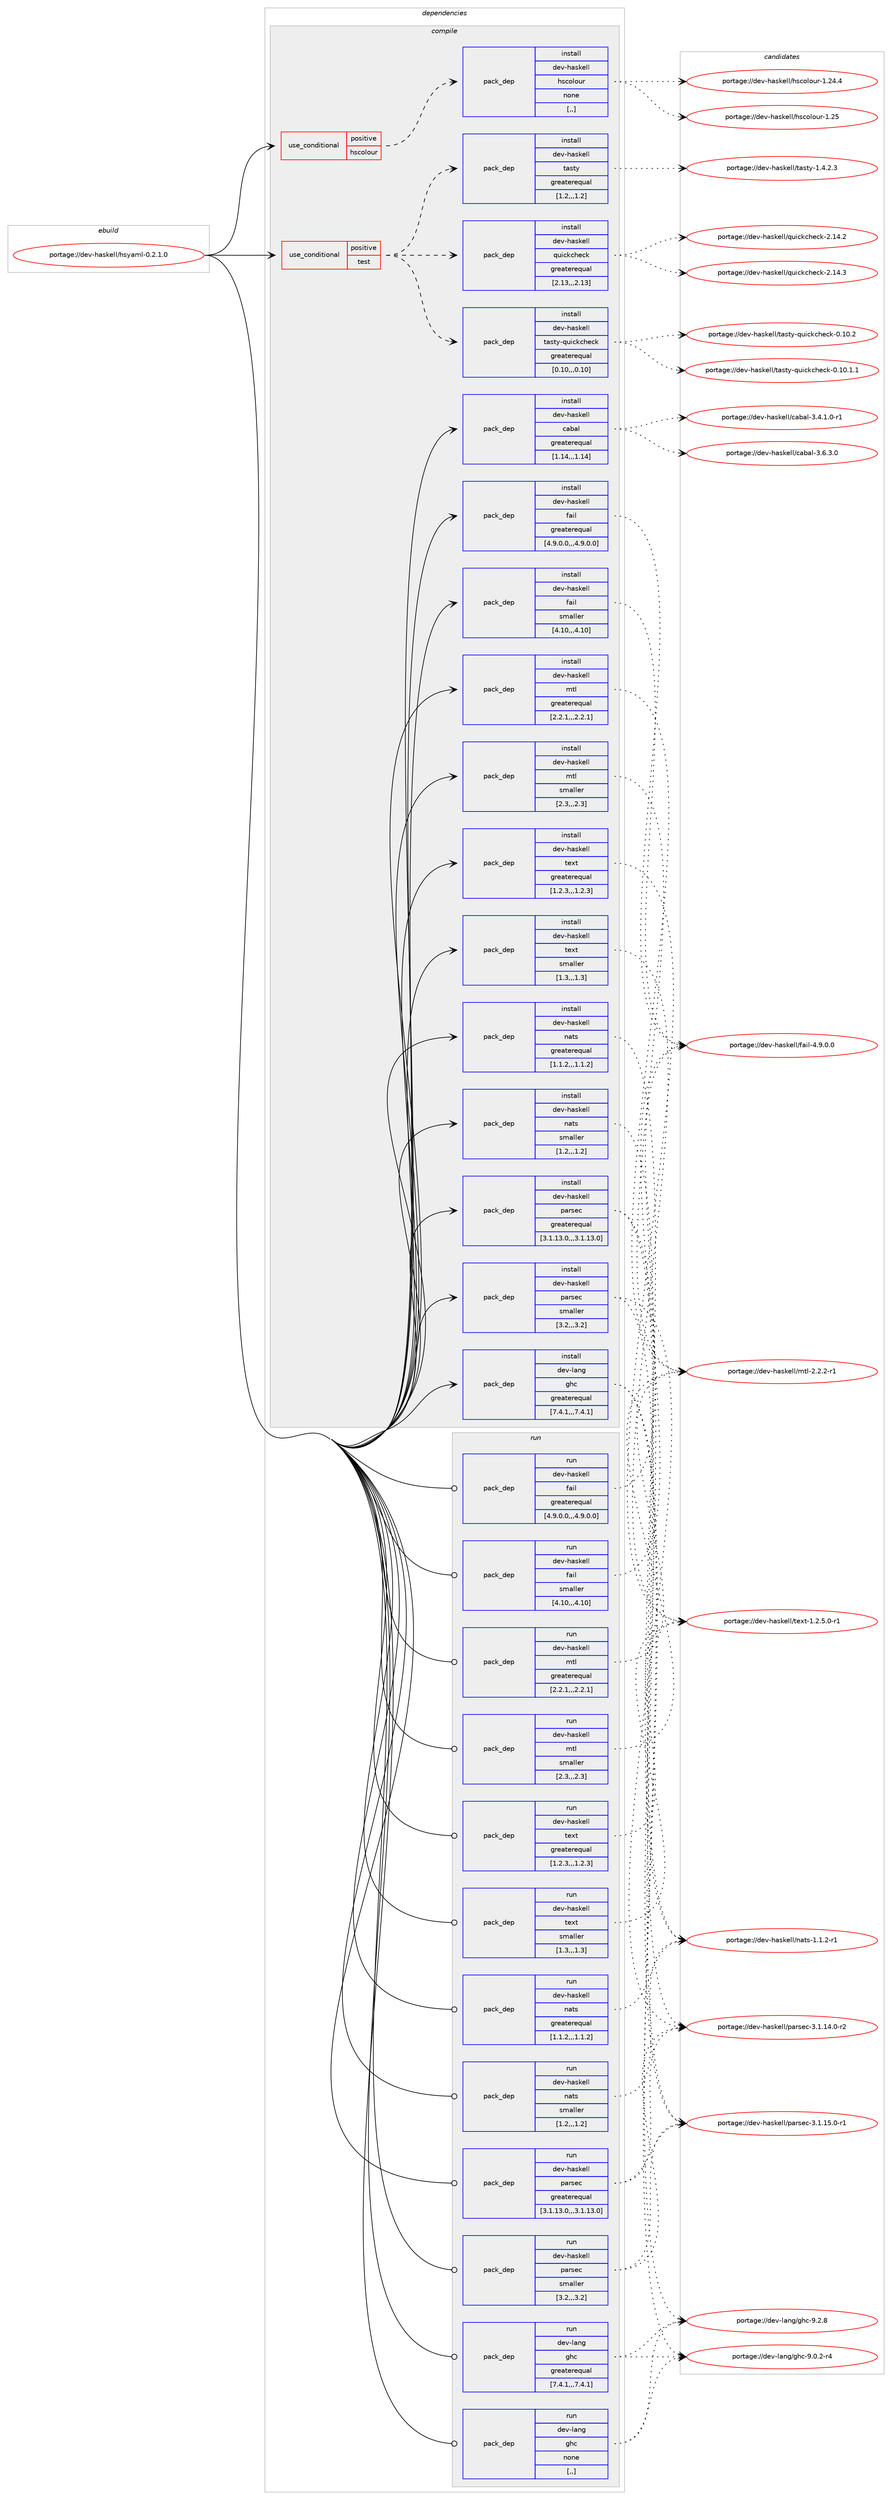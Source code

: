 digraph prolog {

# *************
# Graph options
# *************

newrank=true;
concentrate=true;
compound=true;
graph [rankdir=LR,fontname=Helvetica,fontsize=10,ranksep=1.5];#, ranksep=2.5, nodesep=0.2];
edge  [arrowhead=vee];
node  [fontname=Helvetica,fontsize=10];

# **********
# The ebuild
# **********

subgraph cluster_leftcol {
color=gray;
label=<<i>ebuild</i>>;
id [label="portage://dev-haskell/hsyaml-0.2.1.0", color=red, width=4, href="../dev-haskell/hsyaml-0.2.1.0.svg"];
}

# ****************
# The dependencies
# ****************

subgraph cluster_midcol {
color=gray;
label=<<i>dependencies</i>>;
subgraph cluster_compile {
fillcolor="#eeeeee";
style=filled;
label=<<i>compile</i>>;
subgraph cond20567 {
dependency82553 [label=<<TABLE BORDER="0" CELLBORDER="1" CELLSPACING="0" CELLPADDING="4"><TR><TD ROWSPAN="3" CELLPADDING="10">use_conditional</TD></TR><TR><TD>positive</TD></TR><TR><TD>hscolour</TD></TR></TABLE>>, shape=none, color=red];
subgraph pack60989 {
dependency82554 [label=<<TABLE BORDER="0" CELLBORDER="1" CELLSPACING="0" CELLPADDING="4" WIDTH="220"><TR><TD ROWSPAN="6" CELLPADDING="30">pack_dep</TD></TR><TR><TD WIDTH="110">install</TD></TR><TR><TD>dev-haskell</TD></TR><TR><TD>hscolour</TD></TR><TR><TD>none</TD></TR><TR><TD>[,,]</TD></TR></TABLE>>, shape=none, color=blue];
}
dependency82553:e -> dependency82554:w [weight=20,style="dashed",arrowhead="vee"];
}
id:e -> dependency82553:w [weight=20,style="solid",arrowhead="vee"];
subgraph cond20568 {
dependency82555 [label=<<TABLE BORDER="0" CELLBORDER="1" CELLSPACING="0" CELLPADDING="4"><TR><TD ROWSPAN="3" CELLPADDING="10">use_conditional</TD></TR><TR><TD>positive</TD></TR><TR><TD>test</TD></TR></TABLE>>, shape=none, color=red];
subgraph pack60990 {
dependency82556 [label=<<TABLE BORDER="0" CELLBORDER="1" CELLSPACING="0" CELLPADDING="4" WIDTH="220"><TR><TD ROWSPAN="6" CELLPADDING="30">pack_dep</TD></TR><TR><TD WIDTH="110">install</TD></TR><TR><TD>dev-haskell</TD></TR><TR><TD>quickcheck</TD></TR><TR><TD>greaterequal</TD></TR><TR><TD>[2.13,,,2.13]</TD></TR></TABLE>>, shape=none, color=blue];
}
dependency82555:e -> dependency82556:w [weight=20,style="dashed",arrowhead="vee"];
subgraph pack60991 {
dependency82557 [label=<<TABLE BORDER="0" CELLBORDER="1" CELLSPACING="0" CELLPADDING="4" WIDTH="220"><TR><TD ROWSPAN="6" CELLPADDING="30">pack_dep</TD></TR><TR><TD WIDTH="110">install</TD></TR><TR><TD>dev-haskell</TD></TR><TR><TD>tasty</TD></TR><TR><TD>greaterequal</TD></TR><TR><TD>[1.2,,,1.2]</TD></TR></TABLE>>, shape=none, color=blue];
}
dependency82555:e -> dependency82557:w [weight=20,style="dashed",arrowhead="vee"];
subgraph pack60992 {
dependency82558 [label=<<TABLE BORDER="0" CELLBORDER="1" CELLSPACING="0" CELLPADDING="4" WIDTH="220"><TR><TD ROWSPAN="6" CELLPADDING="30">pack_dep</TD></TR><TR><TD WIDTH="110">install</TD></TR><TR><TD>dev-haskell</TD></TR><TR><TD>tasty-quickcheck</TD></TR><TR><TD>greaterequal</TD></TR><TR><TD>[0.10,,,0.10]</TD></TR></TABLE>>, shape=none, color=blue];
}
dependency82555:e -> dependency82558:w [weight=20,style="dashed",arrowhead="vee"];
}
id:e -> dependency82555:w [weight=20,style="solid",arrowhead="vee"];
subgraph pack60993 {
dependency82559 [label=<<TABLE BORDER="0" CELLBORDER="1" CELLSPACING="0" CELLPADDING="4" WIDTH="220"><TR><TD ROWSPAN="6" CELLPADDING="30">pack_dep</TD></TR><TR><TD WIDTH="110">install</TD></TR><TR><TD>dev-haskell</TD></TR><TR><TD>cabal</TD></TR><TR><TD>greaterequal</TD></TR><TR><TD>[1.14,,,1.14]</TD></TR></TABLE>>, shape=none, color=blue];
}
id:e -> dependency82559:w [weight=20,style="solid",arrowhead="vee"];
subgraph pack60994 {
dependency82560 [label=<<TABLE BORDER="0" CELLBORDER="1" CELLSPACING="0" CELLPADDING="4" WIDTH="220"><TR><TD ROWSPAN="6" CELLPADDING="30">pack_dep</TD></TR><TR><TD WIDTH="110">install</TD></TR><TR><TD>dev-haskell</TD></TR><TR><TD>fail</TD></TR><TR><TD>greaterequal</TD></TR><TR><TD>[4.9.0.0,,,4.9.0.0]</TD></TR></TABLE>>, shape=none, color=blue];
}
id:e -> dependency82560:w [weight=20,style="solid",arrowhead="vee"];
subgraph pack60995 {
dependency82561 [label=<<TABLE BORDER="0" CELLBORDER="1" CELLSPACING="0" CELLPADDING="4" WIDTH="220"><TR><TD ROWSPAN="6" CELLPADDING="30">pack_dep</TD></TR><TR><TD WIDTH="110">install</TD></TR><TR><TD>dev-haskell</TD></TR><TR><TD>fail</TD></TR><TR><TD>smaller</TD></TR><TR><TD>[4.10,,,4.10]</TD></TR></TABLE>>, shape=none, color=blue];
}
id:e -> dependency82561:w [weight=20,style="solid",arrowhead="vee"];
subgraph pack60996 {
dependency82562 [label=<<TABLE BORDER="0" CELLBORDER="1" CELLSPACING="0" CELLPADDING="4" WIDTH="220"><TR><TD ROWSPAN="6" CELLPADDING="30">pack_dep</TD></TR><TR><TD WIDTH="110">install</TD></TR><TR><TD>dev-haskell</TD></TR><TR><TD>mtl</TD></TR><TR><TD>greaterequal</TD></TR><TR><TD>[2.2.1,,,2.2.1]</TD></TR></TABLE>>, shape=none, color=blue];
}
id:e -> dependency82562:w [weight=20,style="solid",arrowhead="vee"];
subgraph pack60997 {
dependency82563 [label=<<TABLE BORDER="0" CELLBORDER="1" CELLSPACING="0" CELLPADDING="4" WIDTH="220"><TR><TD ROWSPAN="6" CELLPADDING="30">pack_dep</TD></TR><TR><TD WIDTH="110">install</TD></TR><TR><TD>dev-haskell</TD></TR><TR><TD>mtl</TD></TR><TR><TD>smaller</TD></TR><TR><TD>[2.3,,,2.3]</TD></TR></TABLE>>, shape=none, color=blue];
}
id:e -> dependency82563:w [weight=20,style="solid",arrowhead="vee"];
subgraph pack60998 {
dependency82564 [label=<<TABLE BORDER="0" CELLBORDER="1" CELLSPACING="0" CELLPADDING="4" WIDTH="220"><TR><TD ROWSPAN="6" CELLPADDING="30">pack_dep</TD></TR><TR><TD WIDTH="110">install</TD></TR><TR><TD>dev-haskell</TD></TR><TR><TD>nats</TD></TR><TR><TD>greaterequal</TD></TR><TR><TD>[1.1.2,,,1.1.2]</TD></TR></TABLE>>, shape=none, color=blue];
}
id:e -> dependency82564:w [weight=20,style="solid",arrowhead="vee"];
subgraph pack60999 {
dependency82565 [label=<<TABLE BORDER="0" CELLBORDER="1" CELLSPACING="0" CELLPADDING="4" WIDTH="220"><TR><TD ROWSPAN="6" CELLPADDING="30">pack_dep</TD></TR><TR><TD WIDTH="110">install</TD></TR><TR><TD>dev-haskell</TD></TR><TR><TD>nats</TD></TR><TR><TD>smaller</TD></TR><TR><TD>[1.2,,,1.2]</TD></TR></TABLE>>, shape=none, color=blue];
}
id:e -> dependency82565:w [weight=20,style="solid",arrowhead="vee"];
subgraph pack61000 {
dependency82566 [label=<<TABLE BORDER="0" CELLBORDER="1" CELLSPACING="0" CELLPADDING="4" WIDTH="220"><TR><TD ROWSPAN="6" CELLPADDING="30">pack_dep</TD></TR><TR><TD WIDTH="110">install</TD></TR><TR><TD>dev-haskell</TD></TR><TR><TD>parsec</TD></TR><TR><TD>greaterequal</TD></TR><TR><TD>[3.1.13.0,,,3.1.13.0]</TD></TR></TABLE>>, shape=none, color=blue];
}
id:e -> dependency82566:w [weight=20,style="solid",arrowhead="vee"];
subgraph pack61001 {
dependency82567 [label=<<TABLE BORDER="0" CELLBORDER="1" CELLSPACING="0" CELLPADDING="4" WIDTH="220"><TR><TD ROWSPAN="6" CELLPADDING="30">pack_dep</TD></TR><TR><TD WIDTH="110">install</TD></TR><TR><TD>dev-haskell</TD></TR><TR><TD>parsec</TD></TR><TR><TD>smaller</TD></TR><TR><TD>[3.2,,,3.2]</TD></TR></TABLE>>, shape=none, color=blue];
}
id:e -> dependency82567:w [weight=20,style="solid",arrowhead="vee"];
subgraph pack61002 {
dependency82568 [label=<<TABLE BORDER="0" CELLBORDER="1" CELLSPACING="0" CELLPADDING="4" WIDTH="220"><TR><TD ROWSPAN="6" CELLPADDING="30">pack_dep</TD></TR><TR><TD WIDTH="110">install</TD></TR><TR><TD>dev-haskell</TD></TR><TR><TD>text</TD></TR><TR><TD>greaterequal</TD></TR><TR><TD>[1.2.3,,,1.2.3]</TD></TR></TABLE>>, shape=none, color=blue];
}
id:e -> dependency82568:w [weight=20,style="solid",arrowhead="vee"];
subgraph pack61003 {
dependency82569 [label=<<TABLE BORDER="0" CELLBORDER="1" CELLSPACING="0" CELLPADDING="4" WIDTH="220"><TR><TD ROWSPAN="6" CELLPADDING="30">pack_dep</TD></TR><TR><TD WIDTH="110">install</TD></TR><TR><TD>dev-haskell</TD></TR><TR><TD>text</TD></TR><TR><TD>smaller</TD></TR><TR><TD>[1.3,,,1.3]</TD></TR></TABLE>>, shape=none, color=blue];
}
id:e -> dependency82569:w [weight=20,style="solid",arrowhead="vee"];
subgraph pack61004 {
dependency82570 [label=<<TABLE BORDER="0" CELLBORDER="1" CELLSPACING="0" CELLPADDING="4" WIDTH="220"><TR><TD ROWSPAN="6" CELLPADDING="30">pack_dep</TD></TR><TR><TD WIDTH="110">install</TD></TR><TR><TD>dev-lang</TD></TR><TR><TD>ghc</TD></TR><TR><TD>greaterequal</TD></TR><TR><TD>[7.4.1,,,7.4.1]</TD></TR></TABLE>>, shape=none, color=blue];
}
id:e -> dependency82570:w [weight=20,style="solid",arrowhead="vee"];
}
subgraph cluster_compileandrun {
fillcolor="#eeeeee";
style=filled;
label=<<i>compile and run</i>>;
}
subgraph cluster_run {
fillcolor="#eeeeee";
style=filled;
label=<<i>run</i>>;
subgraph pack61005 {
dependency82571 [label=<<TABLE BORDER="0" CELLBORDER="1" CELLSPACING="0" CELLPADDING="4" WIDTH="220"><TR><TD ROWSPAN="6" CELLPADDING="30">pack_dep</TD></TR><TR><TD WIDTH="110">run</TD></TR><TR><TD>dev-haskell</TD></TR><TR><TD>fail</TD></TR><TR><TD>greaterequal</TD></TR><TR><TD>[4.9.0.0,,,4.9.0.0]</TD></TR></TABLE>>, shape=none, color=blue];
}
id:e -> dependency82571:w [weight=20,style="solid",arrowhead="odot"];
subgraph pack61006 {
dependency82572 [label=<<TABLE BORDER="0" CELLBORDER="1" CELLSPACING="0" CELLPADDING="4" WIDTH="220"><TR><TD ROWSPAN="6" CELLPADDING="30">pack_dep</TD></TR><TR><TD WIDTH="110">run</TD></TR><TR><TD>dev-haskell</TD></TR><TR><TD>fail</TD></TR><TR><TD>smaller</TD></TR><TR><TD>[4.10,,,4.10]</TD></TR></TABLE>>, shape=none, color=blue];
}
id:e -> dependency82572:w [weight=20,style="solid",arrowhead="odot"];
subgraph pack61007 {
dependency82573 [label=<<TABLE BORDER="0" CELLBORDER="1" CELLSPACING="0" CELLPADDING="4" WIDTH="220"><TR><TD ROWSPAN="6" CELLPADDING="30">pack_dep</TD></TR><TR><TD WIDTH="110">run</TD></TR><TR><TD>dev-haskell</TD></TR><TR><TD>mtl</TD></TR><TR><TD>greaterequal</TD></TR><TR><TD>[2.2.1,,,2.2.1]</TD></TR></TABLE>>, shape=none, color=blue];
}
id:e -> dependency82573:w [weight=20,style="solid",arrowhead="odot"];
subgraph pack61008 {
dependency82574 [label=<<TABLE BORDER="0" CELLBORDER="1" CELLSPACING="0" CELLPADDING="4" WIDTH="220"><TR><TD ROWSPAN="6" CELLPADDING="30">pack_dep</TD></TR><TR><TD WIDTH="110">run</TD></TR><TR><TD>dev-haskell</TD></TR><TR><TD>mtl</TD></TR><TR><TD>smaller</TD></TR><TR><TD>[2.3,,,2.3]</TD></TR></TABLE>>, shape=none, color=blue];
}
id:e -> dependency82574:w [weight=20,style="solid",arrowhead="odot"];
subgraph pack61009 {
dependency82575 [label=<<TABLE BORDER="0" CELLBORDER="1" CELLSPACING="0" CELLPADDING="4" WIDTH="220"><TR><TD ROWSPAN="6" CELLPADDING="30">pack_dep</TD></TR><TR><TD WIDTH="110">run</TD></TR><TR><TD>dev-haskell</TD></TR><TR><TD>nats</TD></TR><TR><TD>greaterequal</TD></TR><TR><TD>[1.1.2,,,1.1.2]</TD></TR></TABLE>>, shape=none, color=blue];
}
id:e -> dependency82575:w [weight=20,style="solid",arrowhead="odot"];
subgraph pack61010 {
dependency82576 [label=<<TABLE BORDER="0" CELLBORDER="1" CELLSPACING="0" CELLPADDING="4" WIDTH="220"><TR><TD ROWSPAN="6" CELLPADDING="30">pack_dep</TD></TR><TR><TD WIDTH="110">run</TD></TR><TR><TD>dev-haskell</TD></TR><TR><TD>nats</TD></TR><TR><TD>smaller</TD></TR><TR><TD>[1.2,,,1.2]</TD></TR></TABLE>>, shape=none, color=blue];
}
id:e -> dependency82576:w [weight=20,style="solid",arrowhead="odot"];
subgraph pack61011 {
dependency82577 [label=<<TABLE BORDER="0" CELLBORDER="1" CELLSPACING="0" CELLPADDING="4" WIDTH="220"><TR><TD ROWSPAN="6" CELLPADDING="30">pack_dep</TD></TR><TR><TD WIDTH="110">run</TD></TR><TR><TD>dev-haskell</TD></TR><TR><TD>parsec</TD></TR><TR><TD>greaterequal</TD></TR><TR><TD>[3.1.13.0,,,3.1.13.0]</TD></TR></TABLE>>, shape=none, color=blue];
}
id:e -> dependency82577:w [weight=20,style="solid",arrowhead="odot"];
subgraph pack61012 {
dependency82578 [label=<<TABLE BORDER="0" CELLBORDER="1" CELLSPACING="0" CELLPADDING="4" WIDTH="220"><TR><TD ROWSPAN="6" CELLPADDING="30">pack_dep</TD></TR><TR><TD WIDTH="110">run</TD></TR><TR><TD>dev-haskell</TD></TR><TR><TD>parsec</TD></TR><TR><TD>smaller</TD></TR><TR><TD>[3.2,,,3.2]</TD></TR></TABLE>>, shape=none, color=blue];
}
id:e -> dependency82578:w [weight=20,style="solid",arrowhead="odot"];
subgraph pack61013 {
dependency82579 [label=<<TABLE BORDER="0" CELLBORDER="1" CELLSPACING="0" CELLPADDING="4" WIDTH="220"><TR><TD ROWSPAN="6" CELLPADDING="30">pack_dep</TD></TR><TR><TD WIDTH="110">run</TD></TR><TR><TD>dev-haskell</TD></TR><TR><TD>text</TD></TR><TR><TD>greaterequal</TD></TR><TR><TD>[1.2.3,,,1.2.3]</TD></TR></TABLE>>, shape=none, color=blue];
}
id:e -> dependency82579:w [weight=20,style="solid",arrowhead="odot"];
subgraph pack61014 {
dependency82580 [label=<<TABLE BORDER="0" CELLBORDER="1" CELLSPACING="0" CELLPADDING="4" WIDTH="220"><TR><TD ROWSPAN="6" CELLPADDING="30">pack_dep</TD></TR><TR><TD WIDTH="110">run</TD></TR><TR><TD>dev-haskell</TD></TR><TR><TD>text</TD></TR><TR><TD>smaller</TD></TR><TR><TD>[1.3,,,1.3]</TD></TR></TABLE>>, shape=none, color=blue];
}
id:e -> dependency82580:w [weight=20,style="solid",arrowhead="odot"];
subgraph pack61015 {
dependency82581 [label=<<TABLE BORDER="0" CELLBORDER="1" CELLSPACING="0" CELLPADDING="4" WIDTH="220"><TR><TD ROWSPAN="6" CELLPADDING="30">pack_dep</TD></TR><TR><TD WIDTH="110">run</TD></TR><TR><TD>dev-lang</TD></TR><TR><TD>ghc</TD></TR><TR><TD>greaterequal</TD></TR><TR><TD>[7.4.1,,,7.4.1]</TD></TR></TABLE>>, shape=none, color=blue];
}
id:e -> dependency82581:w [weight=20,style="solid",arrowhead="odot"];
subgraph pack61016 {
dependency82582 [label=<<TABLE BORDER="0" CELLBORDER="1" CELLSPACING="0" CELLPADDING="4" WIDTH="220"><TR><TD ROWSPAN="6" CELLPADDING="30">pack_dep</TD></TR><TR><TD WIDTH="110">run</TD></TR><TR><TD>dev-lang</TD></TR><TR><TD>ghc</TD></TR><TR><TD>none</TD></TR><TR><TD>[,,]</TD></TR></TABLE>>, shape=none, color=blue];
}
id:e -> dependency82582:w [weight=20,style="solid",arrowhead="odot"];
}
}

# **************
# The candidates
# **************

subgraph cluster_choices {
rank=same;
color=gray;
label=<<i>candidates</i>>;

subgraph choice60989 {
color=black;
nodesep=1;
choice100101118451049711510710110810847104115991111081111171144549465053 [label="portage://dev-haskell/hscolour-1.25", color=red, width=4,href="../dev-haskell/hscolour-1.25.svg"];
choice1001011184510497115107101108108471041159911110811111711445494650524652 [label="portage://dev-haskell/hscolour-1.24.4", color=red, width=4,href="../dev-haskell/hscolour-1.24.4.svg"];
dependency82554:e -> choice100101118451049711510710110810847104115991111081111171144549465053:w [style=dotted,weight="100"];
dependency82554:e -> choice1001011184510497115107101108108471041159911110811111711445494650524652:w [style=dotted,weight="100"];
}
subgraph choice60990 {
color=black;
nodesep=1;
choice10010111845104971151071011081084711311710599107991041019910745504649524651 [label="portage://dev-haskell/quickcheck-2.14.3", color=red, width=4,href="../dev-haskell/quickcheck-2.14.3.svg"];
choice10010111845104971151071011081084711311710599107991041019910745504649524650 [label="portage://dev-haskell/quickcheck-2.14.2", color=red, width=4,href="../dev-haskell/quickcheck-2.14.2.svg"];
dependency82556:e -> choice10010111845104971151071011081084711311710599107991041019910745504649524651:w [style=dotted,weight="100"];
dependency82556:e -> choice10010111845104971151071011081084711311710599107991041019910745504649524650:w [style=dotted,weight="100"];
}
subgraph choice60991 {
color=black;
nodesep=1;
choice100101118451049711510710110810847116971151161214549465246504651 [label="portage://dev-haskell/tasty-1.4.2.3", color=red, width=4,href="../dev-haskell/tasty-1.4.2.3.svg"];
dependency82557:e -> choice100101118451049711510710110810847116971151161214549465246504651:w [style=dotted,weight="100"];
}
subgraph choice60992 {
color=black;
nodesep=1;
choice100101118451049711510710110810847116971151161214511311710599107991041019910745484649484650 [label="portage://dev-haskell/tasty-quickcheck-0.10.2", color=red, width=4,href="../dev-haskell/tasty-quickcheck-0.10.2.svg"];
choice1001011184510497115107101108108471169711511612145113117105991079910410199107454846494846494649 [label="portage://dev-haskell/tasty-quickcheck-0.10.1.1", color=red, width=4,href="../dev-haskell/tasty-quickcheck-0.10.1.1.svg"];
dependency82558:e -> choice100101118451049711510710110810847116971151161214511311710599107991041019910745484649484650:w [style=dotted,weight="100"];
dependency82558:e -> choice1001011184510497115107101108108471169711511612145113117105991079910410199107454846494846494649:w [style=dotted,weight="100"];
}
subgraph choice60993 {
color=black;
nodesep=1;
choice100101118451049711510710110810847999798971084551465446514648 [label="portage://dev-haskell/cabal-3.6.3.0", color=red, width=4,href="../dev-haskell/cabal-3.6.3.0.svg"];
choice1001011184510497115107101108108479997989710845514652464946484511449 [label="portage://dev-haskell/cabal-3.4.1.0-r1", color=red, width=4,href="../dev-haskell/cabal-3.4.1.0-r1.svg"];
dependency82559:e -> choice100101118451049711510710110810847999798971084551465446514648:w [style=dotted,weight="100"];
dependency82559:e -> choice1001011184510497115107101108108479997989710845514652464946484511449:w [style=dotted,weight="100"];
}
subgraph choice60994 {
color=black;
nodesep=1;
choice100101118451049711510710110810847102971051084552465746484648 [label="portage://dev-haskell/fail-4.9.0.0", color=red, width=4,href="../dev-haskell/fail-4.9.0.0.svg"];
dependency82560:e -> choice100101118451049711510710110810847102971051084552465746484648:w [style=dotted,weight="100"];
}
subgraph choice60995 {
color=black;
nodesep=1;
choice100101118451049711510710110810847102971051084552465746484648 [label="portage://dev-haskell/fail-4.9.0.0", color=red, width=4,href="../dev-haskell/fail-4.9.0.0.svg"];
dependency82561:e -> choice100101118451049711510710110810847102971051084552465746484648:w [style=dotted,weight="100"];
}
subgraph choice60996 {
color=black;
nodesep=1;
choice1001011184510497115107101108108471091161084550465046504511449 [label="portage://dev-haskell/mtl-2.2.2-r1", color=red, width=4,href="../dev-haskell/mtl-2.2.2-r1.svg"];
dependency82562:e -> choice1001011184510497115107101108108471091161084550465046504511449:w [style=dotted,weight="100"];
}
subgraph choice60997 {
color=black;
nodesep=1;
choice1001011184510497115107101108108471091161084550465046504511449 [label="portage://dev-haskell/mtl-2.2.2-r1", color=red, width=4,href="../dev-haskell/mtl-2.2.2-r1.svg"];
dependency82563:e -> choice1001011184510497115107101108108471091161084550465046504511449:w [style=dotted,weight="100"];
}
subgraph choice60998 {
color=black;
nodesep=1;
choice100101118451049711510710110810847110971161154549464946504511449 [label="portage://dev-haskell/nats-1.1.2-r1", color=red, width=4,href="../dev-haskell/nats-1.1.2-r1.svg"];
dependency82564:e -> choice100101118451049711510710110810847110971161154549464946504511449:w [style=dotted,weight="100"];
}
subgraph choice60999 {
color=black;
nodesep=1;
choice100101118451049711510710110810847110971161154549464946504511449 [label="portage://dev-haskell/nats-1.1.2-r1", color=red, width=4,href="../dev-haskell/nats-1.1.2-r1.svg"];
dependency82565:e -> choice100101118451049711510710110810847110971161154549464946504511449:w [style=dotted,weight="100"];
}
subgraph choice61000 {
color=black;
nodesep=1;
choice10010111845104971151071011081084711297114115101994551464946495346484511449 [label="portage://dev-haskell/parsec-3.1.15.0-r1", color=red, width=4,href="../dev-haskell/parsec-3.1.15.0-r1.svg"];
choice10010111845104971151071011081084711297114115101994551464946495246484511450 [label="portage://dev-haskell/parsec-3.1.14.0-r2", color=red, width=4,href="../dev-haskell/parsec-3.1.14.0-r2.svg"];
dependency82566:e -> choice10010111845104971151071011081084711297114115101994551464946495346484511449:w [style=dotted,weight="100"];
dependency82566:e -> choice10010111845104971151071011081084711297114115101994551464946495246484511450:w [style=dotted,weight="100"];
}
subgraph choice61001 {
color=black;
nodesep=1;
choice10010111845104971151071011081084711297114115101994551464946495346484511449 [label="portage://dev-haskell/parsec-3.1.15.0-r1", color=red, width=4,href="../dev-haskell/parsec-3.1.15.0-r1.svg"];
choice10010111845104971151071011081084711297114115101994551464946495246484511450 [label="portage://dev-haskell/parsec-3.1.14.0-r2", color=red, width=4,href="../dev-haskell/parsec-3.1.14.0-r2.svg"];
dependency82567:e -> choice10010111845104971151071011081084711297114115101994551464946495346484511449:w [style=dotted,weight="100"];
dependency82567:e -> choice10010111845104971151071011081084711297114115101994551464946495246484511450:w [style=dotted,weight="100"];
}
subgraph choice61002 {
color=black;
nodesep=1;
choice10010111845104971151071011081084711610112011645494650465346484511449 [label="portage://dev-haskell/text-1.2.5.0-r1", color=red, width=4,href="../dev-haskell/text-1.2.5.0-r1.svg"];
dependency82568:e -> choice10010111845104971151071011081084711610112011645494650465346484511449:w [style=dotted,weight="100"];
}
subgraph choice61003 {
color=black;
nodesep=1;
choice10010111845104971151071011081084711610112011645494650465346484511449 [label="portage://dev-haskell/text-1.2.5.0-r1", color=red, width=4,href="../dev-haskell/text-1.2.5.0-r1.svg"];
dependency82569:e -> choice10010111845104971151071011081084711610112011645494650465346484511449:w [style=dotted,weight="100"];
}
subgraph choice61004 {
color=black;
nodesep=1;
choice10010111845108971101034710310499455746504656 [label="portage://dev-lang/ghc-9.2.8", color=red, width=4,href="../dev-lang/ghc-9.2.8.svg"];
choice100101118451089711010347103104994557464846504511452 [label="portage://dev-lang/ghc-9.0.2-r4", color=red, width=4,href="../dev-lang/ghc-9.0.2-r4.svg"];
dependency82570:e -> choice10010111845108971101034710310499455746504656:w [style=dotted,weight="100"];
dependency82570:e -> choice100101118451089711010347103104994557464846504511452:w [style=dotted,weight="100"];
}
subgraph choice61005 {
color=black;
nodesep=1;
choice100101118451049711510710110810847102971051084552465746484648 [label="portage://dev-haskell/fail-4.9.0.0", color=red, width=4,href="../dev-haskell/fail-4.9.0.0.svg"];
dependency82571:e -> choice100101118451049711510710110810847102971051084552465746484648:w [style=dotted,weight="100"];
}
subgraph choice61006 {
color=black;
nodesep=1;
choice100101118451049711510710110810847102971051084552465746484648 [label="portage://dev-haskell/fail-4.9.0.0", color=red, width=4,href="../dev-haskell/fail-4.9.0.0.svg"];
dependency82572:e -> choice100101118451049711510710110810847102971051084552465746484648:w [style=dotted,weight="100"];
}
subgraph choice61007 {
color=black;
nodesep=1;
choice1001011184510497115107101108108471091161084550465046504511449 [label="portage://dev-haskell/mtl-2.2.2-r1", color=red, width=4,href="../dev-haskell/mtl-2.2.2-r1.svg"];
dependency82573:e -> choice1001011184510497115107101108108471091161084550465046504511449:w [style=dotted,weight="100"];
}
subgraph choice61008 {
color=black;
nodesep=1;
choice1001011184510497115107101108108471091161084550465046504511449 [label="portage://dev-haskell/mtl-2.2.2-r1", color=red, width=4,href="../dev-haskell/mtl-2.2.2-r1.svg"];
dependency82574:e -> choice1001011184510497115107101108108471091161084550465046504511449:w [style=dotted,weight="100"];
}
subgraph choice61009 {
color=black;
nodesep=1;
choice100101118451049711510710110810847110971161154549464946504511449 [label="portage://dev-haskell/nats-1.1.2-r1", color=red, width=4,href="../dev-haskell/nats-1.1.2-r1.svg"];
dependency82575:e -> choice100101118451049711510710110810847110971161154549464946504511449:w [style=dotted,weight="100"];
}
subgraph choice61010 {
color=black;
nodesep=1;
choice100101118451049711510710110810847110971161154549464946504511449 [label="portage://dev-haskell/nats-1.1.2-r1", color=red, width=4,href="../dev-haskell/nats-1.1.2-r1.svg"];
dependency82576:e -> choice100101118451049711510710110810847110971161154549464946504511449:w [style=dotted,weight="100"];
}
subgraph choice61011 {
color=black;
nodesep=1;
choice10010111845104971151071011081084711297114115101994551464946495346484511449 [label="portage://dev-haskell/parsec-3.1.15.0-r1", color=red, width=4,href="../dev-haskell/parsec-3.1.15.0-r1.svg"];
choice10010111845104971151071011081084711297114115101994551464946495246484511450 [label="portage://dev-haskell/parsec-3.1.14.0-r2", color=red, width=4,href="../dev-haskell/parsec-3.1.14.0-r2.svg"];
dependency82577:e -> choice10010111845104971151071011081084711297114115101994551464946495346484511449:w [style=dotted,weight="100"];
dependency82577:e -> choice10010111845104971151071011081084711297114115101994551464946495246484511450:w [style=dotted,weight="100"];
}
subgraph choice61012 {
color=black;
nodesep=1;
choice10010111845104971151071011081084711297114115101994551464946495346484511449 [label="portage://dev-haskell/parsec-3.1.15.0-r1", color=red, width=4,href="../dev-haskell/parsec-3.1.15.0-r1.svg"];
choice10010111845104971151071011081084711297114115101994551464946495246484511450 [label="portage://dev-haskell/parsec-3.1.14.0-r2", color=red, width=4,href="../dev-haskell/parsec-3.1.14.0-r2.svg"];
dependency82578:e -> choice10010111845104971151071011081084711297114115101994551464946495346484511449:w [style=dotted,weight="100"];
dependency82578:e -> choice10010111845104971151071011081084711297114115101994551464946495246484511450:w [style=dotted,weight="100"];
}
subgraph choice61013 {
color=black;
nodesep=1;
choice10010111845104971151071011081084711610112011645494650465346484511449 [label="portage://dev-haskell/text-1.2.5.0-r1", color=red, width=4,href="../dev-haskell/text-1.2.5.0-r1.svg"];
dependency82579:e -> choice10010111845104971151071011081084711610112011645494650465346484511449:w [style=dotted,weight="100"];
}
subgraph choice61014 {
color=black;
nodesep=1;
choice10010111845104971151071011081084711610112011645494650465346484511449 [label="portage://dev-haskell/text-1.2.5.0-r1", color=red, width=4,href="../dev-haskell/text-1.2.5.0-r1.svg"];
dependency82580:e -> choice10010111845104971151071011081084711610112011645494650465346484511449:w [style=dotted,weight="100"];
}
subgraph choice61015 {
color=black;
nodesep=1;
choice10010111845108971101034710310499455746504656 [label="portage://dev-lang/ghc-9.2.8", color=red, width=4,href="../dev-lang/ghc-9.2.8.svg"];
choice100101118451089711010347103104994557464846504511452 [label="portage://dev-lang/ghc-9.0.2-r4", color=red, width=4,href="../dev-lang/ghc-9.0.2-r4.svg"];
dependency82581:e -> choice10010111845108971101034710310499455746504656:w [style=dotted,weight="100"];
dependency82581:e -> choice100101118451089711010347103104994557464846504511452:w [style=dotted,weight="100"];
}
subgraph choice61016 {
color=black;
nodesep=1;
choice10010111845108971101034710310499455746504656 [label="portage://dev-lang/ghc-9.2.8", color=red, width=4,href="../dev-lang/ghc-9.2.8.svg"];
choice100101118451089711010347103104994557464846504511452 [label="portage://dev-lang/ghc-9.0.2-r4", color=red, width=4,href="../dev-lang/ghc-9.0.2-r4.svg"];
dependency82582:e -> choice10010111845108971101034710310499455746504656:w [style=dotted,weight="100"];
dependency82582:e -> choice100101118451089711010347103104994557464846504511452:w [style=dotted,weight="100"];
}
}

}
